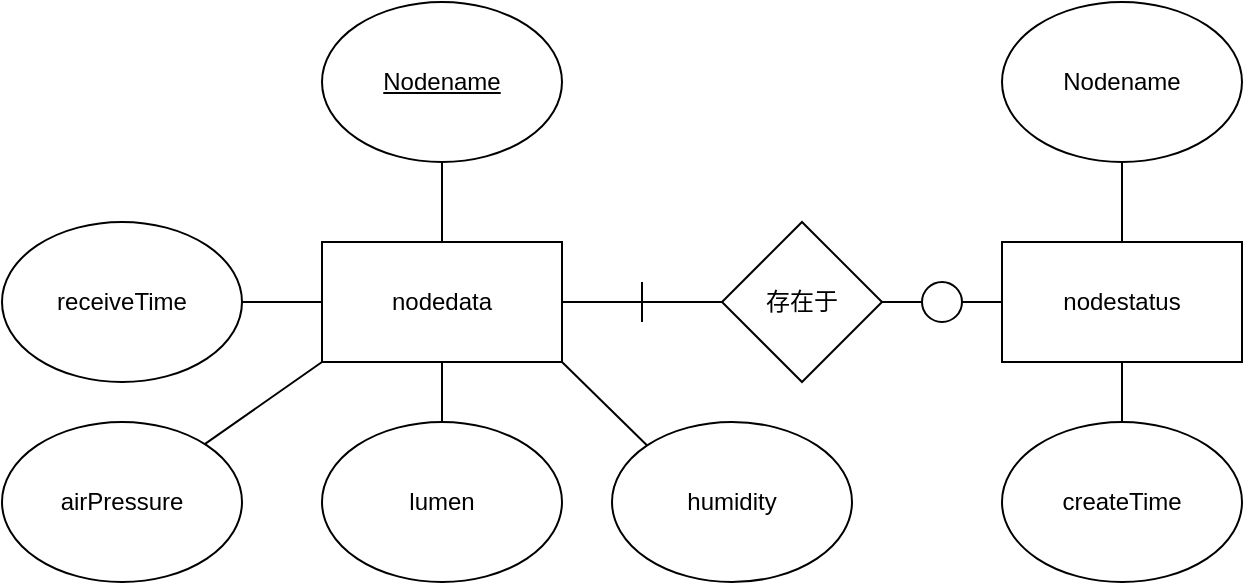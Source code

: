<mxfile version="26.0.2">
  <diagram id="R2lEEEUBdFMjLlhIrx00" name="Page-1">
    <mxGraphModel dx="989" dy="514" grid="1" gridSize="10" guides="1" tooltips="1" connect="1" arrows="1" fold="1" page="1" pageScale="1" pageWidth="850" pageHeight="1100" math="0" shadow="0" extFonts="Permanent Marker^https://fonts.googleapis.com/css?family=Permanent+Marker">
      <root>
        <mxCell id="0" />
        <mxCell id="1" parent="0" />
        <mxCell id="iAU2nhlQcEXNy2iY1_qy-1" value="receiveTime" style="ellipse;whiteSpace=wrap;html=1;" vertex="1" parent="1">
          <mxGeometry x="60" y="200" width="120" height="80" as="geometry" />
        </mxCell>
        <mxCell id="iAU2nhlQcEXNy2iY1_qy-2" value="airPressure" style="ellipse;whiteSpace=wrap;html=1;" vertex="1" parent="1">
          <mxGeometry x="60" y="300" width="120" height="80" as="geometry" />
        </mxCell>
        <mxCell id="iAU2nhlQcEXNy2iY1_qy-3" value="lumen" style="ellipse;whiteSpace=wrap;html=1;" vertex="1" parent="1">
          <mxGeometry x="220" y="300" width="120" height="80" as="geometry" />
        </mxCell>
        <mxCell id="iAU2nhlQcEXNy2iY1_qy-4" value="humidity" style="ellipse;whiteSpace=wrap;html=1;" vertex="1" parent="1">
          <mxGeometry x="365" y="300" width="120" height="80" as="geometry" />
        </mxCell>
        <mxCell id="iAU2nhlQcEXNy2iY1_qy-5" value="&lt;u&gt;Nodename&lt;/u&gt;" style="ellipse;whiteSpace=wrap;html=1;" vertex="1" parent="1">
          <mxGeometry x="220" y="90" width="120" height="80" as="geometry" />
        </mxCell>
        <mxCell id="iAU2nhlQcEXNy2iY1_qy-6" value="nodedata" style="rounded=0;whiteSpace=wrap;html=1;" vertex="1" parent="1">
          <mxGeometry x="220" y="210" width="120" height="60" as="geometry" />
        </mxCell>
        <mxCell id="iAU2nhlQcEXNy2iY1_qy-7" value="nodestatus" style="rounded=0;whiteSpace=wrap;html=1;" vertex="1" parent="1">
          <mxGeometry x="560" y="210" width="120" height="60" as="geometry" />
        </mxCell>
        <mxCell id="iAU2nhlQcEXNy2iY1_qy-8" value="Nodename" style="ellipse;whiteSpace=wrap;html=1;" vertex="1" parent="1">
          <mxGeometry x="560" y="90" width="120" height="80" as="geometry" />
        </mxCell>
        <mxCell id="iAU2nhlQcEXNy2iY1_qy-9" value="createTime" style="ellipse;whiteSpace=wrap;html=1;" vertex="1" parent="1">
          <mxGeometry x="560" y="300" width="120" height="80" as="geometry" />
        </mxCell>
        <mxCell id="iAU2nhlQcEXNy2iY1_qy-10" value="" style="endArrow=none;html=1;rounded=0;exitX=0.5;exitY=0;exitDx=0;exitDy=0;entryX=0.5;entryY=1;entryDx=0;entryDy=0;" edge="1" parent="1" source="iAU2nhlQcEXNy2iY1_qy-3" target="iAU2nhlQcEXNy2iY1_qy-6">
          <mxGeometry width="50" height="50" relative="1" as="geometry">
            <mxPoint x="380" y="300" as="sourcePoint" />
            <mxPoint x="430" y="250" as="targetPoint" />
          </mxGeometry>
        </mxCell>
        <mxCell id="iAU2nhlQcEXNy2iY1_qy-11" value="" style="endArrow=none;html=1;rounded=0;exitX=1;exitY=1;exitDx=0;exitDy=0;entryX=0;entryY=0;entryDx=0;entryDy=0;" edge="1" parent="1" source="iAU2nhlQcEXNy2iY1_qy-6" target="iAU2nhlQcEXNy2iY1_qy-4">
          <mxGeometry width="50" height="50" relative="1" as="geometry">
            <mxPoint x="380" y="300" as="sourcePoint" />
            <mxPoint x="430" y="250" as="targetPoint" />
          </mxGeometry>
        </mxCell>
        <mxCell id="iAU2nhlQcEXNy2iY1_qy-12" value="" style="endArrow=none;html=1;rounded=0;exitX=0;exitY=1;exitDx=0;exitDy=0;" edge="1" parent="1" source="iAU2nhlQcEXNy2iY1_qy-6" target="iAU2nhlQcEXNy2iY1_qy-2">
          <mxGeometry width="50" height="50" relative="1" as="geometry">
            <mxPoint x="380" y="300" as="sourcePoint" />
            <mxPoint x="430" y="250" as="targetPoint" />
          </mxGeometry>
        </mxCell>
        <mxCell id="iAU2nhlQcEXNy2iY1_qy-13" value="" style="endArrow=none;html=1;rounded=0;exitX=1;exitY=0.5;exitDx=0;exitDy=0;entryX=0;entryY=0.5;entryDx=0;entryDy=0;" edge="1" parent="1" source="iAU2nhlQcEXNy2iY1_qy-1" target="iAU2nhlQcEXNy2iY1_qy-6">
          <mxGeometry width="50" height="50" relative="1" as="geometry">
            <mxPoint x="380" y="300" as="sourcePoint" />
            <mxPoint x="430" y="250" as="targetPoint" />
          </mxGeometry>
        </mxCell>
        <mxCell id="iAU2nhlQcEXNy2iY1_qy-14" value="" style="endArrow=none;html=1;rounded=0;entryX=0.5;entryY=1;entryDx=0;entryDy=0;" edge="1" parent="1" source="iAU2nhlQcEXNy2iY1_qy-6" target="iAU2nhlQcEXNy2iY1_qy-5">
          <mxGeometry width="50" height="50" relative="1" as="geometry">
            <mxPoint x="380" y="300" as="sourcePoint" />
            <mxPoint x="430" y="250" as="targetPoint" />
          </mxGeometry>
        </mxCell>
        <mxCell id="iAU2nhlQcEXNy2iY1_qy-15" value="" style="endArrow=none;html=1;rounded=0;entryX=0.5;entryY=1;entryDx=0;entryDy=0;" edge="1" parent="1" source="iAU2nhlQcEXNy2iY1_qy-7" target="iAU2nhlQcEXNy2iY1_qy-8">
          <mxGeometry width="50" height="50" relative="1" as="geometry">
            <mxPoint x="380" y="300" as="sourcePoint" />
            <mxPoint x="430" y="250" as="targetPoint" />
          </mxGeometry>
        </mxCell>
        <mxCell id="iAU2nhlQcEXNy2iY1_qy-16" value="" style="endArrow=none;html=1;rounded=0;entryX=0.5;entryY=1;entryDx=0;entryDy=0;exitX=0.5;exitY=0;exitDx=0;exitDy=0;" edge="1" parent="1" source="iAU2nhlQcEXNy2iY1_qy-9" target="iAU2nhlQcEXNy2iY1_qy-7">
          <mxGeometry width="50" height="50" relative="1" as="geometry">
            <mxPoint x="380" y="300" as="sourcePoint" />
            <mxPoint x="430" y="250" as="targetPoint" />
          </mxGeometry>
        </mxCell>
        <mxCell id="iAU2nhlQcEXNy2iY1_qy-17" value="存在于" style="rhombus;whiteSpace=wrap;html=1;" vertex="1" parent="1">
          <mxGeometry x="420" y="200" width="80" height="80" as="geometry" />
        </mxCell>
        <mxCell id="iAU2nhlQcEXNy2iY1_qy-18" value="" style="endArrow=none;html=1;rounded=0;exitX=1;exitY=0.5;exitDx=0;exitDy=0;entryX=0;entryY=0.5;entryDx=0;entryDy=0;" edge="1" parent="1" source="iAU2nhlQcEXNy2iY1_qy-6" target="iAU2nhlQcEXNy2iY1_qy-17">
          <mxGeometry width="50" height="50" relative="1" as="geometry">
            <mxPoint x="380" y="300" as="sourcePoint" />
            <mxPoint x="430" y="250" as="targetPoint" />
          </mxGeometry>
        </mxCell>
        <mxCell id="iAU2nhlQcEXNy2iY1_qy-19" value="" style="endArrow=none;html=1;rounded=0;exitX=0;exitY=0.5;exitDx=0;exitDy=0;entryX=1;entryY=0.5;entryDx=0;entryDy=0;" edge="1" parent="1" source="iAU2nhlQcEXNy2iY1_qy-7" target="iAU2nhlQcEXNy2iY1_qy-17">
          <mxGeometry width="50" height="50" relative="1" as="geometry">
            <mxPoint x="380" y="300" as="sourcePoint" />
            <mxPoint x="430" y="250" as="targetPoint" />
          </mxGeometry>
        </mxCell>
        <mxCell id="iAU2nhlQcEXNy2iY1_qy-20" value="" style="endArrow=none;html=1;rounded=0;" edge="1" parent="1">
          <mxGeometry width="50" height="50" relative="1" as="geometry">
            <mxPoint x="380" y="250" as="sourcePoint" />
            <mxPoint x="380" y="230" as="targetPoint" />
          </mxGeometry>
        </mxCell>
        <mxCell id="iAU2nhlQcEXNy2iY1_qy-21" value="" style="ellipse;whiteSpace=wrap;html=1;aspect=fixed;" vertex="1" parent="1">
          <mxGeometry x="520" y="230" width="20" height="20" as="geometry" />
        </mxCell>
      </root>
    </mxGraphModel>
  </diagram>
</mxfile>

